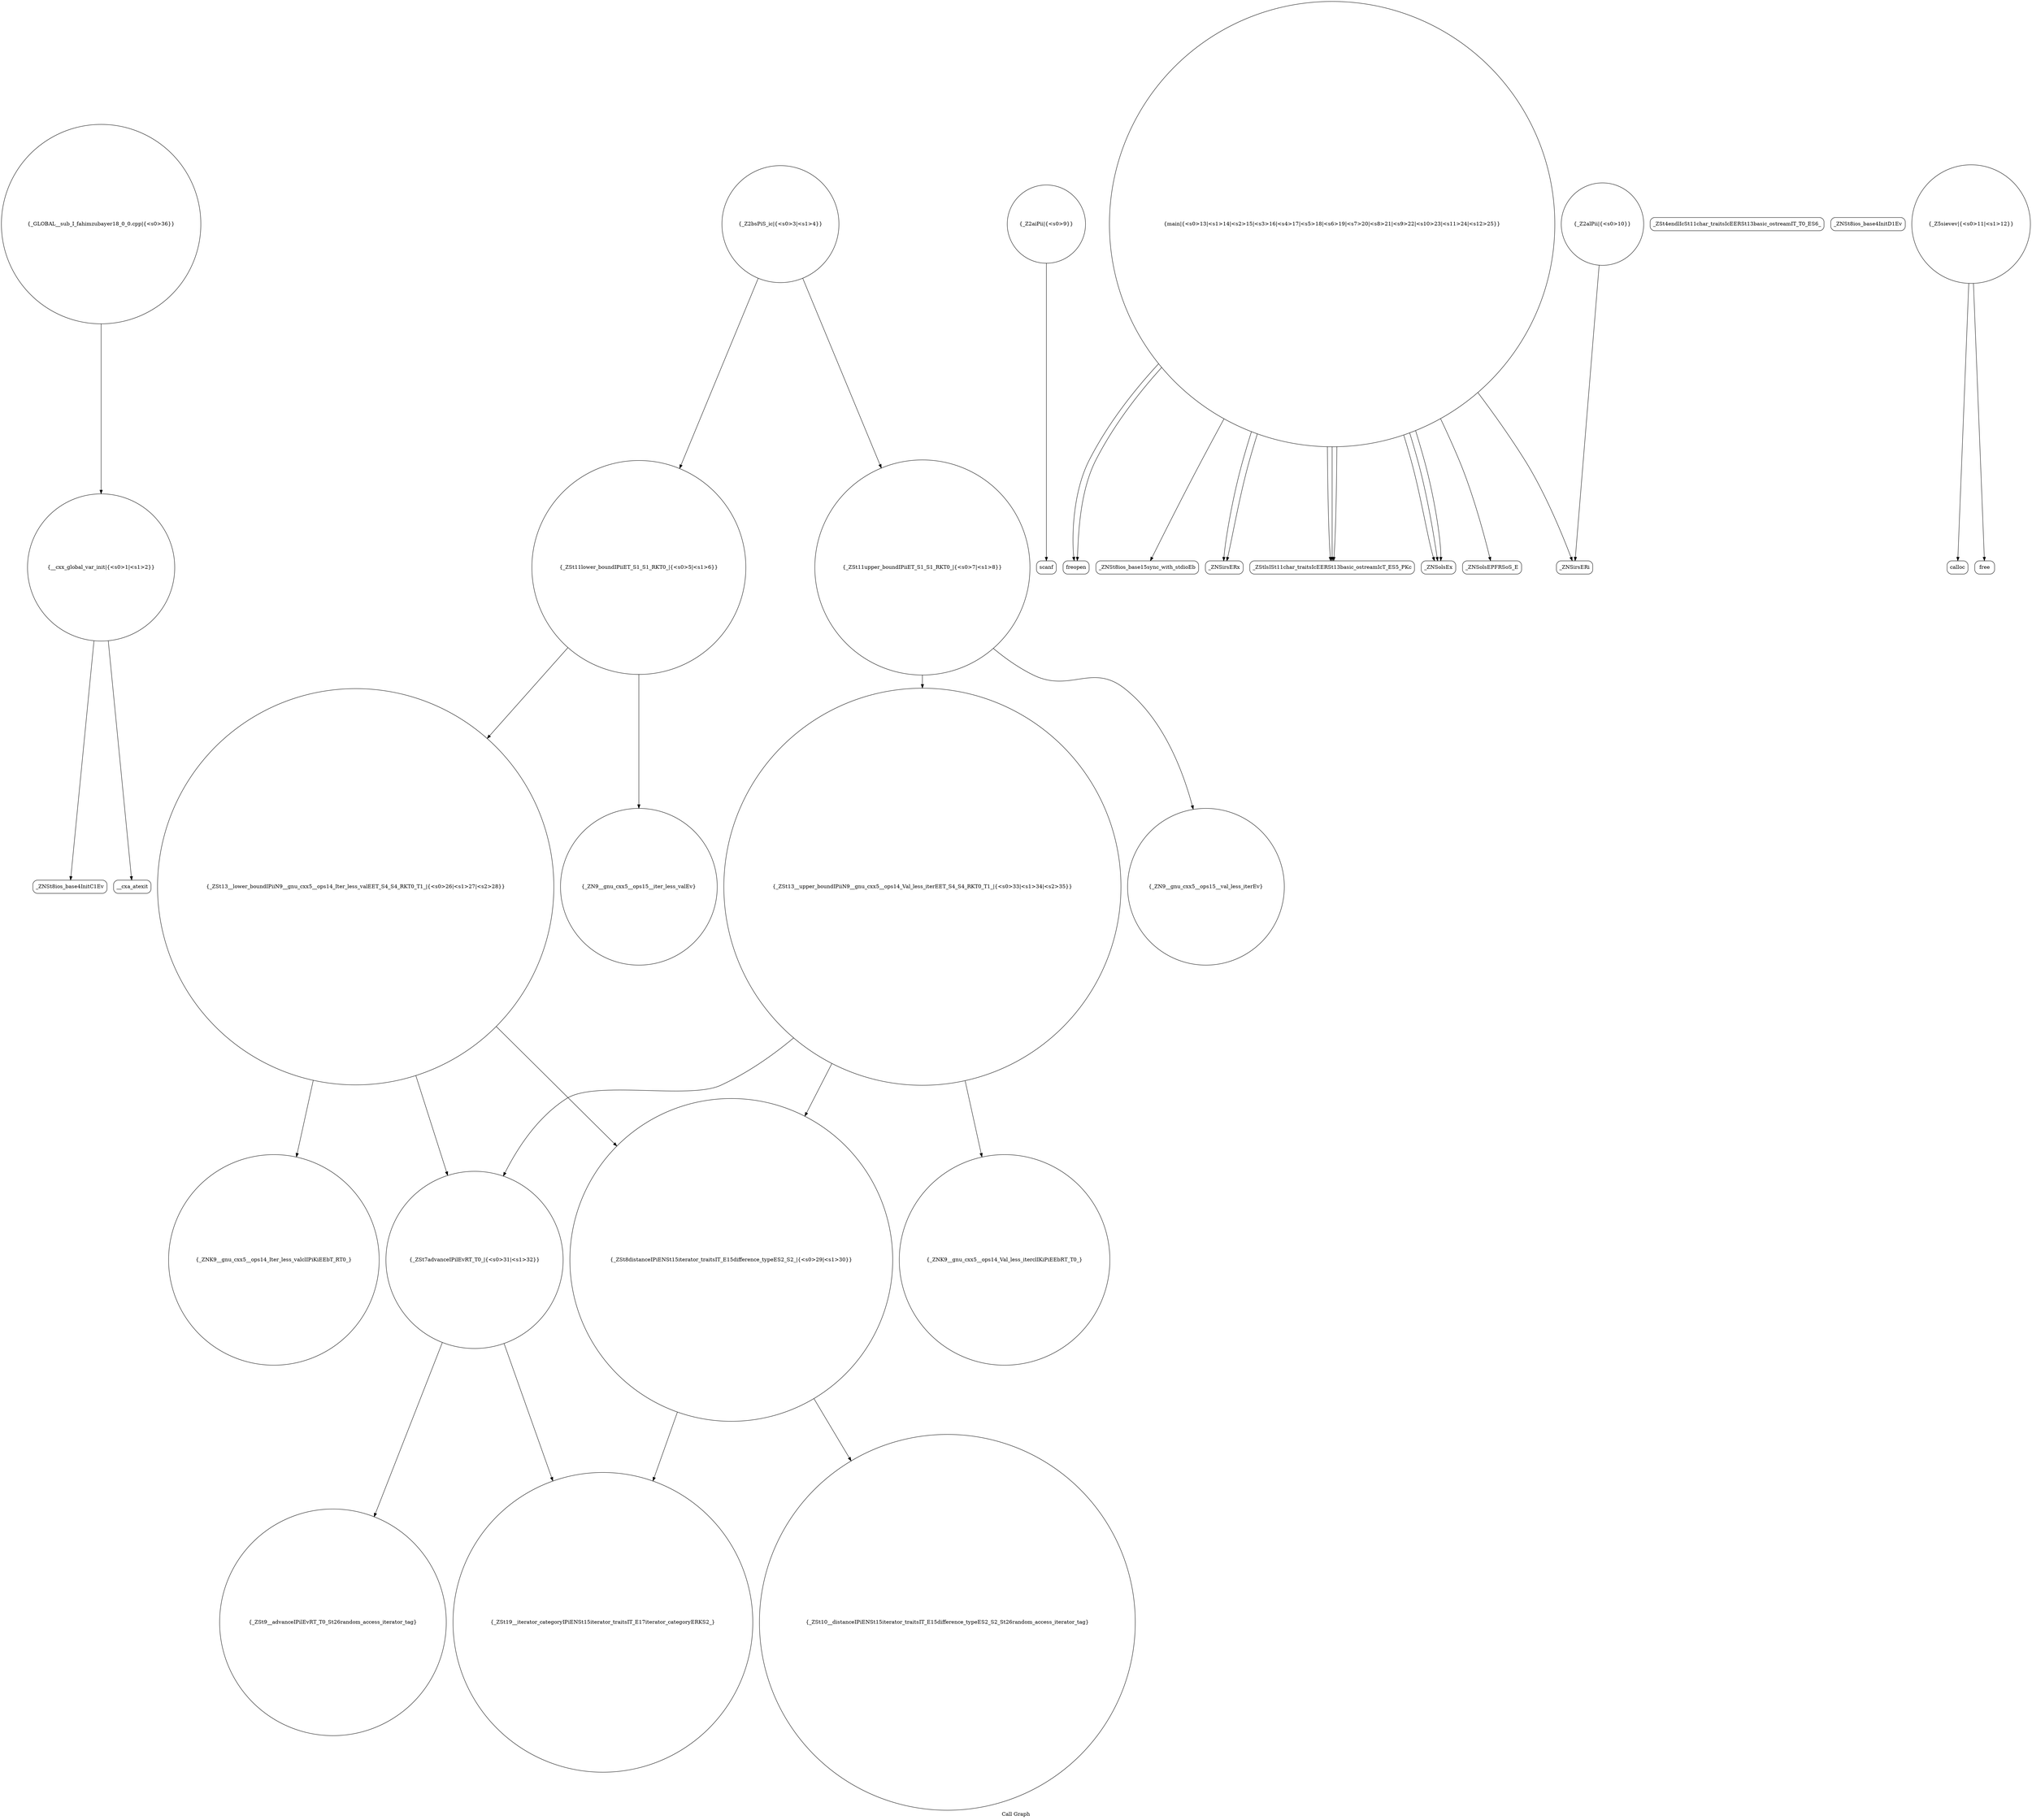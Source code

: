 digraph "Call Graph" {
	label="Call Graph";

	Node0x5598844f59b0 [shape=record,shape=circle,label="{__cxx_global_var_init|{<s0>1|<s1>2}}"];
	Node0x5598844f59b0:s0 -> Node0x5598844f5e40[color=black];
	Node0x5598844f59b0:s1 -> Node0x5598844f5f40[color=black];
	Node0x5598844f6ac0 [shape=record,shape=circle,label="{_ZNK9__gnu_cxx5__ops14_Iter_less_valclIPiKiEEbT_RT0_}"];
	Node0x5598844f6140 [shape=record,shape=circle,label="{_Z2aiPii|{<s0>9}}"];
	Node0x5598844f6140:s0 -> Node0x5598844f61c0[color=black];
	Node0x5598844f6e40 [shape=record,shape=circle,label="{_GLOBAL__sub_I_fahimzubayer18_0_0.cpp|{<s0>36}}"];
	Node0x5598844f6e40:s0 -> Node0x5598844f59b0[color=black];
	Node0x5598844f64c0 [shape=record,shape=circle,label="{main|{<s0>13|<s1>14|<s2>15|<s3>16|<s4>17|<s5>18|<s6>19|<s7>20|<s8>21|<s9>22|<s10>23|<s11>24|<s12>25}}"];
	Node0x5598844f64c0:s0 -> Node0x5598844f6540[color=black];
	Node0x5598844f64c0:s1 -> Node0x5598844f6540[color=black];
	Node0x5598844f64c0:s2 -> Node0x5598844f65c0[color=black];
	Node0x5598844f64c0:s3 -> Node0x5598844f6640[color=black];
	Node0x5598844f64c0:s4 -> Node0x5598844f66c0[color=black];
	Node0x5598844f64c0:s5 -> Node0x5598844f6740[color=black];
	Node0x5598844f64c0:s6 -> Node0x5598844f66c0[color=black];
	Node0x5598844f64c0:s7 -> Node0x5598844f6640[color=black];
	Node0x5598844f64c0:s8 -> Node0x5598844f62c0[color=black];
	Node0x5598844f64c0:s9 -> Node0x5598844f6740[color=black];
	Node0x5598844f64c0:s10 -> Node0x5598844f66c0[color=black];
	Node0x5598844f64c0:s11 -> Node0x5598844f6740[color=black];
	Node0x5598844f64c0:s12 -> Node0x5598844f67c0[color=black];
	Node0x5598844f6840 [shape=record,shape=Mrecord,label="{_ZSt4endlIcSt11char_traitsIcEERSt13basic_ostreamIT_T0_ES6_}"];
	Node0x5598844f5ec0 [shape=record,shape=Mrecord,label="{_ZNSt8ios_base4InitD1Ev}"];
	Node0x5598844f6bc0 [shape=record,shape=circle,label="{_ZSt19__iterator_categoryIPiENSt15iterator_traitsIT_E17iterator_categoryERKS2_}"];
	Node0x5598844f6240 [shape=record,shape=circle,label="{_Z2alPii|{<s0>10}}"];
	Node0x5598844f6240:s0 -> Node0x5598844f62c0[color=black];
	Node0x5598844f65c0 [shape=record,shape=Mrecord,label="{_ZNSt8ios_base15sync_with_stdioEb}"];
	Node0x5598844f6940 [shape=record,shape=circle,label="{_ZN9__gnu_cxx5__ops15__iter_less_valEv}"];
	Node0x5598844f5fc0 [shape=record,shape=circle,label="{_Z2bsPiS_ic|{<s0>3|<s1>4}}"];
	Node0x5598844f5fc0:s0 -> Node0x5598844f6040[color=black];
	Node0x5598844f5fc0:s1 -> Node0x5598844f60c0[color=black];
	Node0x5598844f6cc0 [shape=record,shape=circle,label="{_ZSt13__upper_boundIPiiN9__gnu_cxx5__ops14_Val_less_iterEET_S4_S4_RKT0_T1_|{<s0>33|<s1>34|<s2>35}}"];
	Node0x5598844f6cc0:s0 -> Node0x5598844f69c0[color=black];
	Node0x5598844f6cc0:s1 -> Node0x5598844f6a40[color=black];
	Node0x5598844f6cc0:s2 -> Node0x5598844f6dc0[color=black];
	Node0x5598844f6340 [shape=record,shape=circle,label="{_Z5sievev|{<s0>11|<s1>12}}"];
	Node0x5598844f6340:s0 -> Node0x5598844f63c0[color=black];
	Node0x5598844f6340:s1 -> Node0x5598844f6440[color=black];
	Node0x5598844f66c0 [shape=record,shape=Mrecord,label="{_ZStlsISt11char_traitsIcEERSt13basic_ostreamIcT_ES5_PKc}"];
	Node0x5598844f6a40 [shape=record,shape=circle,label="{_ZSt7advanceIPilEvRT_T0_|{<s0>31|<s1>32}}"];
	Node0x5598844f6a40:s0 -> Node0x5598844f6bc0[color=black];
	Node0x5598844f6a40:s1 -> Node0x5598844f6c40[color=black];
	Node0x5598844f60c0 [shape=record,shape=circle,label="{_ZSt11upper_boundIPiiET_S1_S1_RKT0_|{<s0>7|<s1>8}}"];
	Node0x5598844f60c0:s0 -> Node0x5598844f6d40[color=black];
	Node0x5598844f60c0:s1 -> Node0x5598844f6cc0[color=black];
	Node0x5598844f6dc0 [shape=record,shape=circle,label="{_ZNK9__gnu_cxx5__ops14_Val_less_iterclIKiPiEEbRT_T0_}"];
	Node0x5598844f6440 [shape=record,shape=Mrecord,label="{free}"];
	Node0x5598844f67c0 [shape=record,shape=Mrecord,label="{_ZNSolsEPFRSoS_E}"];
	Node0x5598844f5e40 [shape=record,shape=Mrecord,label="{_ZNSt8ios_base4InitC1Ev}"];
	Node0x5598844f6b40 [shape=record,shape=circle,label="{_ZSt10__distanceIPiENSt15iterator_traitsIT_E15difference_typeES2_S2_St26random_access_iterator_tag}"];
	Node0x5598844f61c0 [shape=record,shape=Mrecord,label="{scanf}"];
	Node0x5598844f6540 [shape=record,shape=Mrecord,label="{freopen}"];
	Node0x5598844f68c0 [shape=record,shape=circle,label="{_ZSt13__lower_boundIPiiN9__gnu_cxx5__ops14_Iter_less_valEET_S4_S4_RKT0_T1_|{<s0>26|<s1>27|<s2>28}}"];
	Node0x5598844f68c0:s0 -> Node0x5598844f69c0[color=black];
	Node0x5598844f68c0:s1 -> Node0x5598844f6a40[color=black];
	Node0x5598844f68c0:s2 -> Node0x5598844f6ac0[color=black];
	Node0x5598844f5f40 [shape=record,shape=Mrecord,label="{__cxa_atexit}"];
	Node0x5598844f6c40 [shape=record,shape=circle,label="{_ZSt9__advanceIPilEvRT_T0_St26random_access_iterator_tag}"];
	Node0x5598844f62c0 [shape=record,shape=Mrecord,label="{_ZNSirsERi}"];
	Node0x5598844f6640 [shape=record,shape=Mrecord,label="{_ZNSirsERx}"];
	Node0x5598844f69c0 [shape=record,shape=circle,label="{_ZSt8distanceIPiENSt15iterator_traitsIT_E15difference_typeES2_S2_|{<s0>29|<s1>30}}"];
	Node0x5598844f69c0:s0 -> Node0x5598844f6bc0[color=black];
	Node0x5598844f69c0:s1 -> Node0x5598844f6b40[color=black];
	Node0x5598844f6040 [shape=record,shape=circle,label="{_ZSt11lower_boundIPiiET_S1_S1_RKT0_|{<s0>5|<s1>6}}"];
	Node0x5598844f6040:s0 -> Node0x5598844f6940[color=black];
	Node0x5598844f6040:s1 -> Node0x5598844f68c0[color=black];
	Node0x5598844f6d40 [shape=record,shape=circle,label="{_ZN9__gnu_cxx5__ops15__val_less_iterEv}"];
	Node0x5598844f63c0 [shape=record,shape=Mrecord,label="{calloc}"];
	Node0x5598844f6740 [shape=record,shape=Mrecord,label="{_ZNSolsEx}"];
}
